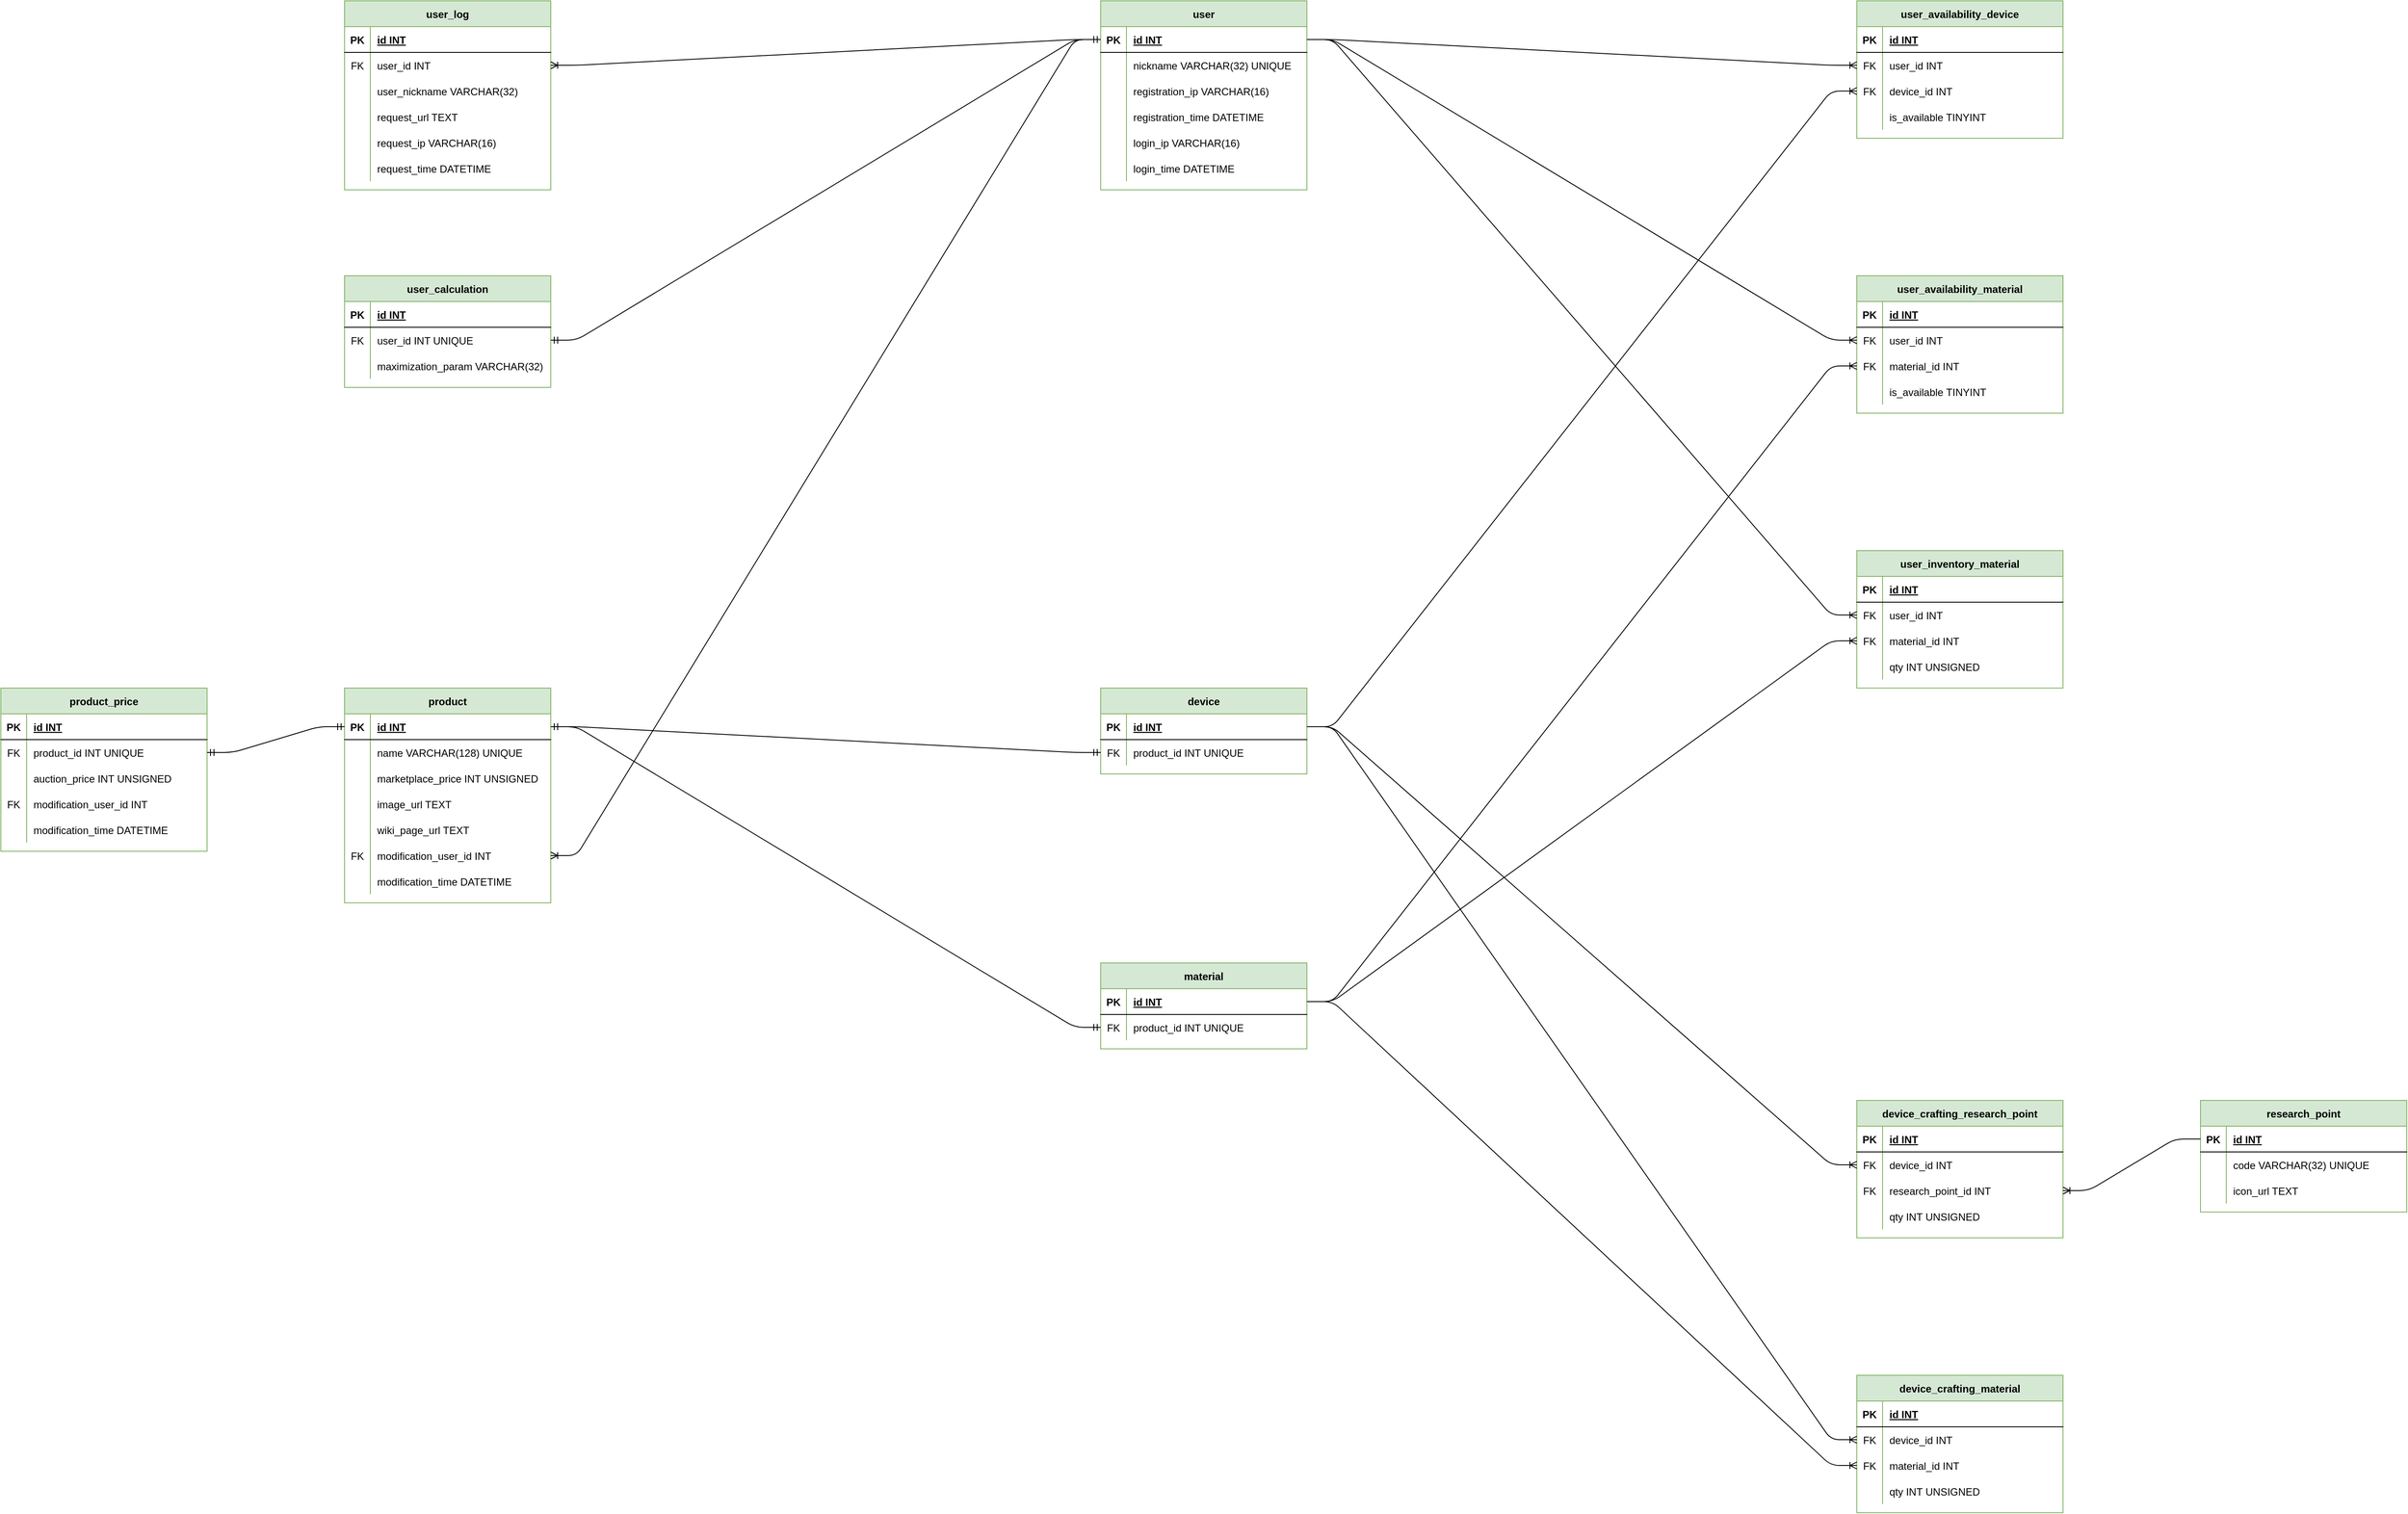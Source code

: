 <mxfile version="14.9.1" type="device"><diagram id="tR57Nz3AKo0kwc7Rzy5D" name="Страница 1"><mxGraphModel dx="5567" dy="3989" grid="1" gridSize="10" guides="0" tooltips="1" connect="1" arrows="1" fold="1" page="1" pageScale="1" pageWidth="827" pageHeight="1169" math="0" shadow="0"><root><mxCell id="0"/><mxCell id="1" parent="0"/><mxCell id="xsWz4GZI9hhr_dzEzET1-1" value="user" style="shape=table;startSize=30;container=1;collapsible=1;childLayout=tableLayout;fixedRows=1;rowLines=0;fontStyle=1;align=center;resizeLast=1;fillColor=#d5e8d4;strokeColor=#82b366;" vertex="1" parent="1"><mxGeometry x="680" y="-720" width="240" height="220" as="geometry"/></mxCell><mxCell id="xsWz4GZI9hhr_dzEzET1-2" value="" style="shape=partialRectangle;collapsible=0;dropTarget=0;pointerEvents=0;fillColor=none;top=0;left=0;bottom=1;right=0;points=[[0,0.5],[1,0.5]];portConstraint=eastwest;" vertex="1" parent="xsWz4GZI9hhr_dzEzET1-1"><mxGeometry y="30" width="240" height="30" as="geometry"/></mxCell><mxCell id="xsWz4GZI9hhr_dzEzET1-3" value="PK" style="shape=partialRectangle;connectable=0;fillColor=none;top=0;left=0;bottom=0;right=0;fontStyle=1;overflow=hidden;" vertex="1" parent="xsWz4GZI9hhr_dzEzET1-2"><mxGeometry width="30" height="30" as="geometry"/></mxCell><mxCell id="xsWz4GZI9hhr_dzEzET1-4" value="id INT" style="shape=partialRectangle;connectable=0;fillColor=none;top=0;left=0;bottom=0;right=0;align=left;spacingLeft=6;fontStyle=5;overflow=hidden;" vertex="1" parent="xsWz4GZI9hhr_dzEzET1-2"><mxGeometry x="30" width="210" height="30" as="geometry"/></mxCell><mxCell id="xsWz4GZI9hhr_dzEzET1-5" value="" style="shape=partialRectangle;collapsible=0;dropTarget=0;pointerEvents=0;fillColor=none;top=0;left=0;bottom=0;right=0;points=[[0,0.5],[1,0.5]];portConstraint=eastwest;" vertex="1" parent="xsWz4GZI9hhr_dzEzET1-1"><mxGeometry y="60" width="240" height="30" as="geometry"/></mxCell><mxCell id="xsWz4GZI9hhr_dzEzET1-6" value="" style="shape=partialRectangle;connectable=0;fillColor=none;top=0;left=0;bottom=0;right=0;editable=1;overflow=hidden;" vertex="1" parent="xsWz4GZI9hhr_dzEzET1-5"><mxGeometry width="30" height="30" as="geometry"/></mxCell><mxCell id="xsWz4GZI9hhr_dzEzET1-7" value="nickname VARCHAR(32) UNIQUE" style="shape=partialRectangle;connectable=0;fillColor=none;top=0;left=0;bottom=0;right=0;align=left;spacingLeft=6;overflow=hidden;" vertex="1" parent="xsWz4GZI9hhr_dzEzET1-5"><mxGeometry x="30" width="210" height="30" as="geometry"/></mxCell><mxCell id="xsWz4GZI9hhr_dzEzET1-8" value="" style="shape=partialRectangle;collapsible=0;dropTarget=0;pointerEvents=0;fillColor=none;top=0;left=0;bottom=0;right=0;points=[[0,0.5],[1,0.5]];portConstraint=eastwest;" vertex="1" parent="xsWz4GZI9hhr_dzEzET1-1"><mxGeometry y="90" width="240" height="30" as="geometry"/></mxCell><mxCell id="xsWz4GZI9hhr_dzEzET1-9" value="" style="shape=partialRectangle;connectable=0;fillColor=none;top=0;left=0;bottom=0;right=0;editable=1;overflow=hidden;" vertex="1" parent="xsWz4GZI9hhr_dzEzET1-8"><mxGeometry width="30" height="30" as="geometry"/></mxCell><mxCell id="xsWz4GZI9hhr_dzEzET1-10" value="registration_ip VARCHAR(16)" style="shape=partialRectangle;connectable=0;fillColor=none;top=0;left=0;bottom=0;right=0;align=left;spacingLeft=6;overflow=hidden;" vertex="1" parent="xsWz4GZI9hhr_dzEzET1-8"><mxGeometry x="30" width="210" height="30" as="geometry"/></mxCell><mxCell id="xsWz4GZI9hhr_dzEzET1-11" value="" style="shape=partialRectangle;collapsible=0;dropTarget=0;pointerEvents=0;fillColor=none;top=0;left=0;bottom=0;right=0;points=[[0,0.5],[1,0.5]];portConstraint=eastwest;" vertex="1" parent="xsWz4GZI9hhr_dzEzET1-1"><mxGeometry y="120" width="240" height="30" as="geometry"/></mxCell><mxCell id="xsWz4GZI9hhr_dzEzET1-12" value="" style="shape=partialRectangle;connectable=0;fillColor=none;top=0;left=0;bottom=0;right=0;editable=1;overflow=hidden;" vertex="1" parent="xsWz4GZI9hhr_dzEzET1-11"><mxGeometry width="30" height="30" as="geometry"/></mxCell><mxCell id="xsWz4GZI9hhr_dzEzET1-13" value="registration_time DATETIME" style="shape=partialRectangle;connectable=0;fillColor=none;top=0;left=0;bottom=0;right=0;align=left;spacingLeft=6;overflow=hidden;" vertex="1" parent="xsWz4GZI9hhr_dzEzET1-11"><mxGeometry x="30" width="210" height="30" as="geometry"/></mxCell><mxCell id="xsWz4GZI9hhr_dzEzET1-105" value="" style="shape=partialRectangle;collapsible=0;dropTarget=0;pointerEvents=0;fillColor=none;top=0;left=0;bottom=0;right=0;points=[[0,0.5],[1,0.5]];portConstraint=eastwest;" vertex="1" parent="xsWz4GZI9hhr_dzEzET1-1"><mxGeometry y="150" width="240" height="30" as="geometry"/></mxCell><mxCell id="xsWz4GZI9hhr_dzEzET1-106" value="" style="shape=partialRectangle;connectable=0;fillColor=none;top=0;left=0;bottom=0;right=0;editable=1;overflow=hidden;" vertex="1" parent="xsWz4GZI9hhr_dzEzET1-105"><mxGeometry width="30" height="30" as="geometry"/></mxCell><mxCell id="xsWz4GZI9hhr_dzEzET1-107" value="login_ip VARCHAR(16)" style="shape=partialRectangle;connectable=0;fillColor=none;top=0;left=0;bottom=0;right=0;align=left;spacingLeft=6;overflow=hidden;" vertex="1" parent="xsWz4GZI9hhr_dzEzET1-105"><mxGeometry x="30" width="210" height="30" as="geometry"/></mxCell><mxCell id="xsWz4GZI9hhr_dzEzET1-108" value="" style="shape=partialRectangle;collapsible=0;dropTarget=0;pointerEvents=0;fillColor=none;top=0;left=0;bottom=0;right=0;points=[[0,0.5],[1,0.5]];portConstraint=eastwest;" vertex="1" parent="xsWz4GZI9hhr_dzEzET1-1"><mxGeometry y="180" width="240" height="30" as="geometry"/></mxCell><mxCell id="xsWz4GZI9hhr_dzEzET1-109" value="" style="shape=partialRectangle;connectable=0;fillColor=none;top=0;left=0;bottom=0;right=0;editable=1;overflow=hidden;" vertex="1" parent="xsWz4GZI9hhr_dzEzET1-108"><mxGeometry width="30" height="30" as="geometry"/></mxCell><mxCell id="xsWz4GZI9hhr_dzEzET1-110" value="login_time DATETIME" style="shape=partialRectangle;connectable=0;fillColor=none;top=0;left=0;bottom=0;right=0;align=left;spacingLeft=6;overflow=hidden;" vertex="1" parent="xsWz4GZI9hhr_dzEzET1-108"><mxGeometry x="30" width="210" height="30" as="geometry"/></mxCell><mxCell id="xsWz4GZI9hhr_dzEzET1-14" value="product" style="shape=table;startSize=30;container=1;collapsible=1;childLayout=tableLayout;fixedRows=1;rowLines=0;fontStyle=1;align=center;resizeLast=1;fillColor=#d5e8d4;strokeColor=#82b366;" vertex="1" parent="1"><mxGeometry x="-200" y="80" width="240" height="250" as="geometry"/></mxCell><mxCell id="xsWz4GZI9hhr_dzEzET1-15" value="" style="shape=partialRectangle;collapsible=0;dropTarget=0;pointerEvents=0;fillColor=none;top=0;left=0;bottom=1;right=0;points=[[0,0.5],[1,0.5]];portConstraint=eastwest;" vertex="1" parent="xsWz4GZI9hhr_dzEzET1-14"><mxGeometry y="30" width="240" height="30" as="geometry"/></mxCell><mxCell id="xsWz4GZI9hhr_dzEzET1-16" value="PK" style="shape=partialRectangle;connectable=0;fillColor=none;top=0;left=0;bottom=0;right=0;fontStyle=1;overflow=hidden;" vertex="1" parent="xsWz4GZI9hhr_dzEzET1-15"><mxGeometry width="30" height="30" as="geometry"/></mxCell><mxCell id="xsWz4GZI9hhr_dzEzET1-17" value="id INT" style="shape=partialRectangle;connectable=0;fillColor=none;top=0;left=0;bottom=0;right=0;align=left;spacingLeft=6;fontStyle=5;overflow=hidden;" vertex="1" parent="xsWz4GZI9hhr_dzEzET1-15"><mxGeometry x="30" width="210" height="30" as="geometry"/></mxCell><mxCell id="xsWz4GZI9hhr_dzEzET1-18" value="" style="shape=partialRectangle;collapsible=0;dropTarget=0;pointerEvents=0;fillColor=none;top=0;left=0;bottom=0;right=0;points=[[0,0.5],[1,0.5]];portConstraint=eastwest;" vertex="1" parent="xsWz4GZI9hhr_dzEzET1-14"><mxGeometry y="60" width="240" height="30" as="geometry"/></mxCell><mxCell id="xsWz4GZI9hhr_dzEzET1-19" value="" style="shape=partialRectangle;connectable=0;fillColor=none;top=0;left=0;bottom=0;right=0;editable=1;overflow=hidden;" vertex="1" parent="xsWz4GZI9hhr_dzEzET1-18"><mxGeometry width="30" height="30" as="geometry"/></mxCell><mxCell id="xsWz4GZI9hhr_dzEzET1-20" value="name VARCHAR(128) UNIQUE" style="shape=partialRectangle;connectable=0;fillColor=none;top=0;left=0;bottom=0;right=0;align=left;spacingLeft=6;overflow=hidden;" vertex="1" parent="xsWz4GZI9hhr_dzEzET1-18"><mxGeometry x="30" width="210" height="30" as="geometry"/></mxCell><mxCell id="xsWz4GZI9hhr_dzEzET1-21" value="" style="shape=partialRectangle;collapsible=0;dropTarget=0;pointerEvents=0;fillColor=none;top=0;left=0;bottom=0;right=0;points=[[0,0.5],[1,0.5]];portConstraint=eastwest;" vertex="1" parent="xsWz4GZI9hhr_dzEzET1-14"><mxGeometry y="90" width="240" height="30" as="geometry"/></mxCell><mxCell id="xsWz4GZI9hhr_dzEzET1-22" value="" style="shape=partialRectangle;connectable=0;fillColor=none;top=0;left=0;bottom=0;right=0;editable=1;overflow=hidden;" vertex="1" parent="xsWz4GZI9hhr_dzEzET1-21"><mxGeometry width="30" height="30" as="geometry"/></mxCell><mxCell id="xsWz4GZI9hhr_dzEzET1-23" value="marketplace_price INT UNSIGNED" style="shape=partialRectangle;connectable=0;fillColor=none;top=0;left=0;bottom=0;right=0;align=left;spacingLeft=6;overflow=hidden;" vertex="1" parent="xsWz4GZI9hhr_dzEzET1-21"><mxGeometry x="30" width="210" height="30" as="geometry"/></mxCell><mxCell id="xsWz4GZI9hhr_dzEzET1-24" value="" style="shape=partialRectangle;collapsible=0;dropTarget=0;pointerEvents=0;fillColor=none;top=0;left=0;bottom=0;right=0;points=[[0,0.5],[1,0.5]];portConstraint=eastwest;" vertex="1" parent="xsWz4GZI9hhr_dzEzET1-14"><mxGeometry y="120" width="240" height="30" as="geometry"/></mxCell><mxCell id="xsWz4GZI9hhr_dzEzET1-25" value="" style="shape=partialRectangle;connectable=0;fillColor=none;top=0;left=0;bottom=0;right=0;editable=1;overflow=hidden;" vertex="1" parent="xsWz4GZI9hhr_dzEzET1-24"><mxGeometry width="30" height="30" as="geometry"/></mxCell><mxCell id="xsWz4GZI9hhr_dzEzET1-26" value="image_url TEXT" style="shape=partialRectangle;connectable=0;fillColor=none;top=0;left=0;bottom=0;right=0;align=left;spacingLeft=6;overflow=hidden;" vertex="1" parent="xsWz4GZI9hhr_dzEzET1-24"><mxGeometry x="30" width="210" height="30" as="geometry"/></mxCell><mxCell id="xsWz4GZI9hhr_dzEzET1-30" value="" style="shape=partialRectangle;collapsible=0;dropTarget=0;pointerEvents=0;fillColor=none;top=0;left=0;bottom=0;right=0;points=[[0,0.5],[1,0.5]];portConstraint=eastwest;" vertex="1" parent="xsWz4GZI9hhr_dzEzET1-14"><mxGeometry y="150" width="240" height="30" as="geometry"/></mxCell><mxCell id="xsWz4GZI9hhr_dzEzET1-31" value="" style="shape=partialRectangle;connectable=0;fillColor=none;top=0;left=0;bottom=0;right=0;editable=1;overflow=hidden;" vertex="1" parent="xsWz4GZI9hhr_dzEzET1-30"><mxGeometry width="30" height="30" as="geometry"/></mxCell><mxCell id="xsWz4GZI9hhr_dzEzET1-32" value="wiki_page_url TEXT" style="shape=partialRectangle;connectable=0;fillColor=none;top=0;left=0;bottom=0;right=0;align=left;spacingLeft=6;overflow=hidden;" vertex="1" parent="xsWz4GZI9hhr_dzEzET1-30"><mxGeometry x="30" width="210" height="30" as="geometry"/></mxCell><mxCell id="xsWz4GZI9hhr_dzEzET1-33" value="" style="shape=partialRectangle;collapsible=0;dropTarget=0;pointerEvents=0;fillColor=none;top=0;left=0;bottom=0;right=0;points=[[0,0.5],[1,0.5]];portConstraint=eastwest;" vertex="1" parent="xsWz4GZI9hhr_dzEzET1-14"><mxGeometry y="180" width="240" height="30" as="geometry"/></mxCell><mxCell id="xsWz4GZI9hhr_dzEzET1-34" value="FK" style="shape=partialRectangle;connectable=0;fillColor=none;top=0;left=0;bottom=0;right=0;editable=1;overflow=hidden;" vertex="1" parent="xsWz4GZI9hhr_dzEzET1-33"><mxGeometry width="30" height="30" as="geometry"/></mxCell><mxCell id="xsWz4GZI9hhr_dzEzET1-35" value="modification_user_id INT" style="shape=partialRectangle;connectable=0;fillColor=none;top=0;left=0;bottom=0;right=0;align=left;spacingLeft=6;overflow=hidden;" vertex="1" parent="xsWz4GZI9hhr_dzEzET1-33"><mxGeometry x="30" width="210" height="30" as="geometry"/></mxCell><mxCell id="xsWz4GZI9hhr_dzEzET1-36" value="" style="shape=partialRectangle;collapsible=0;dropTarget=0;pointerEvents=0;fillColor=none;top=0;left=0;bottom=0;right=0;points=[[0,0.5],[1,0.5]];portConstraint=eastwest;" vertex="1" parent="xsWz4GZI9hhr_dzEzET1-14"><mxGeometry y="210" width="240" height="30" as="geometry"/></mxCell><mxCell id="xsWz4GZI9hhr_dzEzET1-37" value="" style="shape=partialRectangle;connectable=0;fillColor=none;top=0;left=0;bottom=0;right=0;editable=1;overflow=hidden;" vertex="1" parent="xsWz4GZI9hhr_dzEzET1-36"><mxGeometry width="30" height="30" as="geometry"/></mxCell><mxCell id="xsWz4GZI9hhr_dzEzET1-38" value="modification_time DATETIME" style="shape=partialRectangle;connectable=0;fillColor=none;top=0;left=0;bottom=0;right=0;align=left;spacingLeft=6;overflow=hidden;" vertex="1" parent="xsWz4GZI9hhr_dzEzET1-36"><mxGeometry x="30" width="210" height="30" as="geometry"/></mxCell><mxCell id="xsWz4GZI9hhr_dzEzET1-86" value="research_point" style="shape=table;startSize=30;container=1;collapsible=1;childLayout=tableLayout;fixedRows=1;rowLines=0;fontStyle=1;align=center;resizeLast=1;fillColor=#d5e8d4;strokeColor=#82b366;" vertex="1" parent="1"><mxGeometry x="1960" y="560" width="240" height="130" as="geometry"/></mxCell><mxCell id="xsWz4GZI9hhr_dzEzET1-87" value="" style="shape=partialRectangle;collapsible=0;dropTarget=0;pointerEvents=0;fillColor=none;top=0;left=0;bottom=1;right=0;points=[[0,0.5],[1,0.5]];portConstraint=eastwest;" vertex="1" parent="xsWz4GZI9hhr_dzEzET1-86"><mxGeometry y="30" width="240" height="30" as="geometry"/></mxCell><mxCell id="xsWz4GZI9hhr_dzEzET1-88" value="PK" style="shape=partialRectangle;connectable=0;fillColor=none;top=0;left=0;bottom=0;right=0;fontStyle=1;overflow=hidden;" vertex="1" parent="xsWz4GZI9hhr_dzEzET1-87"><mxGeometry width="30" height="30" as="geometry"/></mxCell><mxCell id="xsWz4GZI9hhr_dzEzET1-89" value="id INT" style="shape=partialRectangle;connectable=0;fillColor=none;top=0;left=0;bottom=0;right=0;align=left;spacingLeft=6;fontStyle=5;overflow=hidden;" vertex="1" parent="xsWz4GZI9hhr_dzEzET1-87"><mxGeometry x="30" width="210" height="30" as="geometry"/></mxCell><mxCell id="xsWz4GZI9hhr_dzEzET1-90" value="" style="shape=partialRectangle;collapsible=0;dropTarget=0;pointerEvents=0;fillColor=none;top=0;left=0;bottom=0;right=0;points=[[0,0.5],[1,0.5]];portConstraint=eastwest;" vertex="1" parent="xsWz4GZI9hhr_dzEzET1-86"><mxGeometry y="60" width="240" height="30" as="geometry"/></mxCell><mxCell id="xsWz4GZI9hhr_dzEzET1-91" value="" style="shape=partialRectangle;connectable=0;fillColor=none;top=0;left=0;bottom=0;right=0;editable=1;overflow=hidden;" vertex="1" parent="xsWz4GZI9hhr_dzEzET1-90"><mxGeometry width="30" height="30" as="geometry"/></mxCell><mxCell id="xsWz4GZI9hhr_dzEzET1-92" value="code VARCHAR(32) UNIQUE" style="shape=partialRectangle;connectable=0;fillColor=none;top=0;left=0;bottom=0;right=0;align=left;spacingLeft=6;overflow=hidden;" vertex="1" parent="xsWz4GZI9hhr_dzEzET1-90"><mxGeometry x="30" width="210" height="30" as="geometry"/></mxCell><mxCell id="xsWz4GZI9hhr_dzEzET1-100" value="" style="shape=partialRectangle;collapsible=0;dropTarget=0;pointerEvents=0;fillColor=none;top=0;left=0;bottom=0;right=0;points=[[0,0.5],[1,0.5]];portConstraint=eastwest;" vertex="1" parent="xsWz4GZI9hhr_dzEzET1-86"><mxGeometry y="90" width="240" height="30" as="geometry"/></mxCell><mxCell id="xsWz4GZI9hhr_dzEzET1-101" value="" style="shape=partialRectangle;connectable=0;fillColor=none;top=0;left=0;bottom=0;right=0;editable=1;overflow=hidden;" vertex="1" parent="xsWz4GZI9hhr_dzEzET1-100"><mxGeometry width="30" height="30" as="geometry"/></mxCell><mxCell id="xsWz4GZI9hhr_dzEzET1-102" value="icon_url TEXT" style="shape=partialRectangle;connectable=0;fillColor=none;top=0;left=0;bottom=0;right=0;align=left;spacingLeft=6;overflow=hidden;" vertex="1" parent="xsWz4GZI9hhr_dzEzET1-100"><mxGeometry x="30" width="210" height="30" as="geometry"/></mxCell><mxCell id="xsWz4GZI9hhr_dzEzET1-112" value="" style="edgeStyle=entityRelationEdgeStyle;fontSize=12;html=1;endArrow=ERoneToMany;" edge="1" parent="1" source="xsWz4GZI9hhr_dzEzET1-2" target="xsWz4GZI9hhr_dzEzET1-33"><mxGeometry width="100" height="100" relative="1" as="geometry"><mxPoint x="290" y="830" as="sourcePoint"/><mxPoint x="390" y="730" as="targetPoint"/></mxGeometry></mxCell><mxCell id="xsWz4GZI9hhr_dzEzET1-114" value="device" style="shape=table;startSize=30;container=1;collapsible=1;childLayout=tableLayout;fixedRows=1;rowLines=0;fontStyle=1;align=center;resizeLast=1;fillColor=#d5e8d4;strokeColor=#82b366;" vertex="1" parent="1"><mxGeometry x="680" y="80" width="240" height="100" as="geometry"/></mxCell><mxCell id="xsWz4GZI9hhr_dzEzET1-115" value="" style="shape=partialRectangle;collapsible=0;dropTarget=0;pointerEvents=0;fillColor=none;top=0;left=0;bottom=1;right=0;points=[[0,0.5],[1,0.5]];portConstraint=eastwest;" vertex="1" parent="xsWz4GZI9hhr_dzEzET1-114"><mxGeometry y="30" width="240" height="30" as="geometry"/></mxCell><mxCell id="xsWz4GZI9hhr_dzEzET1-116" value="PK" style="shape=partialRectangle;connectable=0;fillColor=none;top=0;left=0;bottom=0;right=0;fontStyle=1;overflow=hidden;" vertex="1" parent="xsWz4GZI9hhr_dzEzET1-115"><mxGeometry width="30" height="30" as="geometry"/></mxCell><mxCell id="xsWz4GZI9hhr_dzEzET1-117" value="id INT" style="shape=partialRectangle;connectable=0;fillColor=none;top=0;left=0;bottom=0;right=0;align=left;spacingLeft=6;fontStyle=5;overflow=hidden;" vertex="1" parent="xsWz4GZI9hhr_dzEzET1-115"><mxGeometry x="30" width="210" height="30" as="geometry"/></mxCell><mxCell id="xsWz4GZI9hhr_dzEzET1-118" value="" style="shape=partialRectangle;collapsible=0;dropTarget=0;pointerEvents=0;fillColor=none;top=0;left=0;bottom=0;right=0;points=[[0,0.5],[1,0.5]];portConstraint=eastwest;" vertex="1" parent="xsWz4GZI9hhr_dzEzET1-114"><mxGeometry y="60" width="240" height="30" as="geometry"/></mxCell><mxCell id="xsWz4GZI9hhr_dzEzET1-119" value="FK" style="shape=partialRectangle;connectable=0;fillColor=none;top=0;left=0;bottom=0;right=0;editable=1;overflow=hidden;" vertex="1" parent="xsWz4GZI9hhr_dzEzET1-118"><mxGeometry width="30" height="30" as="geometry"/></mxCell><mxCell id="xsWz4GZI9hhr_dzEzET1-120" value="product_id INT UNIQUE" style="shape=partialRectangle;connectable=0;fillColor=none;top=0;left=0;bottom=0;right=0;align=left;spacingLeft=6;overflow=hidden;" vertex="1" parent="xsWz4GZI9hhr_dzEzET1-118"><mxGeometry x="30" width="210" height="30" as="geometry"/></mxCell><mxCell id="xsWz4GZI9hhr_dzEzET1-139" value="material" style="shape=table;startSize=30;container=1;collapsible=1;childLayout=tableLayout;fixedRows=1;rowLines=0;fontStyle=1;align=center;resizeLast=1;fillColor=#d5e8d4;strokeColor=#82b366;" vertex="1" parent="1"><mxGeometry x="680" y="400" width="240" height="100" as="geometry"/></mxCell><mxCell id="xsWz4GZI9hhr_dzEzET1-140" value="" style="shape=partialRectangle;collapsible=0;dropTarget=0;pointerEvents=0;fillColor=none;top=0;left=0;bottom=1;right=0;points=[[0,0.5],[1,0.5]];portConstraint=eastwest;" vertex="1" parent="xsWz4GZI9hhr_dzEzET1-139"><mxGeometry y="30" width="240" height="30" as="geometry"/></mxCell><mxCell id="xsWz4GZI9hhr_dzEzET1-141" value="PK" style="shape=partialRectangle;connectable=0;fillColor=none;top=0;left=0;bottom=0;right=0;fontStyle=1;overflow=hidden;" vertex="1" parent="xsWz4GZI9hhr_dzEzET1-140"><mxGeometry width="30" height="30" as="geometry"/></mxCell><mxCell id="xsWz4GZI9hhr_dzEzET1-142" value="id INT" style="shape=partialRectangle;connectable=0;fillColor=none;top=0;left=0;bottom=0;right=0;align=left;spacingLeft=6;fontStyle=5;overflow=hidden;" vertex="1" parent="xsWz4GZI9hhr_dzEzET1-140"><mxGeometry x="30" width="210" height="30" as="geometry"/></mxCell><mxCell id="xsWz4GZI9hhr_dzEzET1-143" value="" style="shape=partialRectangle;collapsible=0;dropTarget=0;pointerEvents=0;fillColor=none;top=0;left=0;bottom=0;right=0;points=[[0,0.5],[1,0.5]];portConstraint=eastwest;" vertex="1" parent="xsWz4GZI9hhr_dzEzET1-139"><mxGeometry y="60" width="240" height="30" as="geometry"/></mxCell><mxCell id="xsWz4GZI9hhr_dzEzET1-144" value="FK" style="shape=partialRectangle;connectable=0;fillColor=none;top=0;left=0;bottom=0;right=0;editable=1;overflow=hidden;" vertex="1" parent="xsWz4GZI9hhr_dzEzET1-143"><mxGeometry width="30" height="30" as="geometry"/></mxCell><mxCell id="xsWz4GZI9hhr_dzEzET1-145" value="product_id INT UNIQUE" style="shape=partialRectangle;connectable=0;fillColor=none;top=0;left=0;bottom=0;right=0;align=left;spacingLeft=6;overflow=hidden;" vertex="1" parent="xsWz4GZI9hhr_dzEzET1-143"><mxGeometry x="30" width="210" height="30" as="geometry"/></mxCell><mxCell id="xsWz4GZI9hhr_dzEzET1-146" value="" style="edgeStyle=entityRelationEdgeStyle;fontSize=12;html=1;endArrow=ERmandOne;startArrow=ERmandOne;" edge="1" parent="1" source="xsWz4GZI9hhr_dzEzET1-15" target="xsWz4GZI9hhr_dzEzET1-118"><mxGeometry width="100" height="100" relative="1" as="geometry"><mxPoint x="700" y="920" as="sourcePoint"/><mxPoint x="800" y="820" as="targetPoint"/></mxGeometry></mxCell><mxCell id="xsWz4GZI9hhr_dzEzET1-147" value="" style="edgeStyle=entityRelationEdgeStyle;fontSize=12;html=1;endArrow=ERmandOne;startArrow=ERmandOne;" edge="1" parent="1" source="xsWz4GZI9hhr_dzEzET1-15" target="xsWz4GZI9hhr_dzEzET1-143"><mxGeometry width="100" height="100" relative="1" as="geometry"><mxPoint x="770" y="920" as="sourcePoint"/><mxPoint x="870" y="820" as="targetPoint"/></mxGeometry></mxCell><mxCell id="xsWz4GZI9hhr_dzEzET1-148" value="device_crafting_research_point" style="shape=table;startSize=30;container=1;collapsible=1;childLayout=tableLayout;fixedRows=1;rowLines=0;fontStyle=1;align=center;resizeLast=1;fillColor=#d5e8d4;strokeColor=#82b366;" vertex="1" parent="1"><mxGeometry x="1560" y="560" width="240" height="160" as="geometry"/></mxCell><mxCell id="xsWz4GZI9hhr_dzEzET1-149" value="" style="shape=partialRectangle;collapsible=0;dropTarget=0;pointerEvents=0;fillColor=none;top=0;left=0;bottom=1;right=0;points=[[0,0.5],[1,0.5]];portConstraint=eastwest;" vertex="1" parent="xsWz4GZI9hhr_dzEzET1-148"><mxGeometry y="30" width="240" height="30" as="geometry"/></mxCell><mxCell id="xsWz4GZI9hhr_dzEzET1-150" value="PK" style="shape=partialRectangle;connectable=0;fillColor=none;top=0;left=0;bottom=0;right=0;fontStyle=1;overflow=hidden;" vertex="1" parent="xsWz4GZI9hhr_dzEzET1-149"><mxGeometry width="30" height="30" as="geometry"/></mxCell><mxCell id="xsWz4GZI9hhr_dzEzET1-151" value="id INT" style="shape=partialRectangle;connectable=0;fillColor=none;top=0;left=0;bottom=0;right=0;align=left;spacingLeft=6;fontStyle=5;overflow=hidden;" vertex="1" parent="xsWz4GZI9hhr_dzEzET1-149"><mxGeometry x="30" width="210" height="30" as="geometry"/></mxCell><mxCell id="xsWz4GZI9hhr_dzEzET1-152" value="" style="shape=partialRectangle;collapsible=0;dropTarget=0;pointerEvents=0;fillColor=none;top=0;left=0;bottom=0;right=0;points=[[0,0.5],[1,0.5]];portConstraint=eastwest;" vertex="1" parent="xsWz4GZI9hhr_dzEzET1-148"><mxGeometry y="60" width="240" height="30" as="geometry"/></mxCell><mxCell id="xsWz4GZI9hhr_dzEzET1-153" value="FK" style="shape=partialRectangle;connectable=0;fillColor=none;top=0;left=0;bottom=0;right=0;editable=1;overflow=hidden;" vertex="1" parent="xsWz4GZI9hhr_dzEzET1-152"><mxGeometry width="30" height="30" as="geometry"/></mxCell><mxCell id="xsWz4GZI9hhr_dzEzET1-154" value="device_id INT" style="shape=partialRectangle;connectable=0;fillColor=none;top=0;left=0;bottom=0;right=0;align=left;spacingLeft=6;overflow=hidden;" vertex="1" parent="xsWz4GZI9hhr_dzEzET1-152"><mxGeometry x="30" width="210" height="30" as="geometry"/></mxCell><mxCell id="xsWz4GZI9hhr_dzEzET1-162" value="" style="shape=partialRectangle;collapsible=0;dropTarget=0;pointerEvents=0;fillColor=none;top=0;left=0;bottom=0;right=0;points=[[0,0.5],[1,0.5]];portConstraint=eastwest;" vertex="1" parent="xsWz4GZI9hhr_dzEzET1-148"><mxGeometry y="90" width="240" height="30" as="geometry"/></mxCell><mxCell id="xsWz4GZI9hhr_dzEzET1-163" value="FK" style="shape=partialRectangle;connectable=0;fillColor=none;top=0;left=0;bottom=0;right=0;editable=1;overflow=hidden;" vertex="1" parent="xsWz4GZI9hhr_dzEzET1-162"><mxGeometry width="30" height="30" as="geometry"/></mxCell><mxCell id="xsWz4GZI9hhr_dzEzET1-164" value="research_point_id INT" style="shape=partialRectangle;connectable=0;fillColor=none;top=0;left=0;bottom=0;right=0;align=left;spacingLeft=6;overflow=hidden;" vertex="1" parent="xsWz4GZI9hhr_dzEzET1-162"><mxGeometry x="30" width="210" height="30" as="geometry"/></mxCell><mxCell id="xsWz4GZI9hhr_dzEzET1-165" value="" style="shape=partialRectangle;collapsible=0;dropTarget=0;pointerEvents=0;fillColor=none;top=0;left=0;bottom=0;right=0;points=[[0,0.5],[1,0.5]];portConstraint=eastwest;" vertex="1" parent="xsWz4GZI9hhr_dzEzET1-148"><mxGeometry y="120" width="240" height="30" as="geometry"/></mxCell><mxCell id="xsWz4GZI9hhr_dzEzET1-166" value="" style="shape=partialRectangle;connectable=0;fillColor=none;top=0;left=0;bottom=0;right=0;editable=1;overflow=hidden;" vertex="1" parent="xsWz4GZI9hhr_dzEzET1-165"><mxGeometry width="30" height="30" as="geometry"/></mxCell><mxCell id="xsWz4GZI9hhr_dzEzET1-167" value="qty INT UNSIGNED" style="shape=partialRectangle;connectable=0;fillColor=none;top=0;left=0;bottom=0;right=0;align=left;spacingLeft=6;overflow=hidden;" vertex="1" parent="xsWz4GZI9hhr_dzEzET1-165"><mxGeometry x="30" width="210" height="30" as="geometry"/></mxCell><mxCell id="xsWz4GZI9hhr_dzEzET1-155" value="device_crafting_material" style="shape=table;startSize=30;container=1;collapsible=1;childLayout=tableLayout;fixedRows=1;rowLines=0;fontStyle=1;align=center;resizeLast=1;fillColor=#d5e8d4;strokeColor=#82b366;" vertex="1" parent="1"><mxGeometry x="1560" y="880" width="240" height="160" as="geometry"/></mxCell><mxCell id="xsWz4GZI9hhr_dzEzET1-156" value="" style="shape=partialRectangle;collapsible=0;dropTarget=0;pointerEvents=0;fillColor=none;top=0;left=0;bottom=1;right=0;points=[[0,0.5],[1,0.5]];portConstraint=eastwest;" vertex="1" parent="xsWz4GZI9hhr_dzEzET1-155"><mxGeometry y="30" width="240" height="30" as="geometry"/></mxCell><mxCell id="xsWz4GZI9hhr_dzEzET1-157" value="PK" style="shape=partialRectangle;connectable=0;fillColor=none;top=0;left=0;bottom=0;right=0;fontStyle=1;overflow=hidden;" vertex="1" parent="xsWz4GZI9hhr_dzEzET1-156"><mxGeometry width="30" height="30" as="geometry"/></mxCell><mxCell id="xsWz4GZI9hhr_dzEzET1-158" value="id INT" style="shape=partialRectangle;connectable=0;fillColor=none;top=0;left=0;bottom=0;right=0;align=left;spacingLeft=6;fontStyle=5;overflow=hidden;" vertex="1" parent="xsWz4GZI9hhr_dzEzET1-156"><mxGeometry x="30" width="210" height="30" as="geometry"/></mxCell><mxCell id="xsWz4GZI9hhr_dzEzET1-159" value="" style="shape=partialRectangle;collapsible=0;dropTarget=0;pointerEvents=0;fillColor=none;top=0;left=0;bottom=0;right=0;points=[[0,0.5],[1,0.5]];portConstraint=eastwest;" vertex="1" parent="xsWz4GZI9hhr_dzEzET1-155"><mxGeometry y="60" width="240" height="30" as="geometry"/></mxCell><mxCell id="xsWz4GZI9hhr_dzEzET1-160" value="FK" style="shape=partialRectangle;connectable=0;fillColor=none;top=0;left=0;bottom=0;right=0;editable=1;overflow=hidden;" vertex="1" parent="xsWz4GZI9hhr_dzEzET1-159"><mxGeometry width="30" height="30" as="geometry"/></mxCell><mxCell id="xsWz4GZI9hhr_dzEzET1-161" value="device_id INT" style="shape=partialRectangle;connectable=0;fillColor=none;top=0;left=0;bottom=0;right=0;align=left;spacingLeft=6;overflow=hidden;" vertex="1" parent="xsWz4GZI9hhr_dzEzET1-159"><mxGeometry x="30" width="210" height="30" as="geometry"/></mxCell><mxCell id="xsWz4GZI9hhr_dzEzET1-168" value="" style="shape=partialRectangle;collapsible=0;dropTarget=0;pointerEvents=0;fillColor=none;top=0;left=0;bottom=0;right=0;points=[[0,0.5],[1,0.5]];portConstraint=eastwest;" vertex="1" parent="xsWz4GZI9hhr_dzEzET1-155"><mxGeometry y="90" width="240" height="30" as="geometry"/></mxCell><mxCell id="xsWz4GZI9hhr_dzEzET1-169" value="FK" style="shape=partialRectangle;connectable=0;fillColor=none;top=0;left=0;bottom=0;right=0;editable=1;overflow=hidden;" vertex="1" parent="xsWz4GZI9hhr_dzEzET1-168"><mxGeometry width="30" height="30" as="geometry"/></mxCell><mxCell id="xsWz4GZI9hhr_dzEzET1-170" value="material_id INT" style="shape=partialRectangle;connectable=0;fillColor=none;top=0;left=0;bottom=0;right=0;align=left;spacingLeft=6;overflow=hidden;" vertex="1" parent="xsWz4GZI9hhr_dzEzET1-168"><mxGeometry x="30" width="210" height="30" as="geometry"/></mxCell><mxCell id="xsWz4GZI9hhr_dzEzET1-171" value="" style="shape=partialRectangle;collapsible=0;dropTarget=0;pointerEvents=0;fillColor=none;top=0;left=0;bottom=0;right=0;points=[[0,0.5],[1,0.5]];portConstraint=eastwest;" vertex="1" parent="xsWz4GZI9hhr_dzEzET1-155"><mxGeometry y="120" width="240" height="30" as="geometry"/></mxCell><mxCell id="xsWz4GZI9hhr_dzEzET1-172" value="" style="shape=partialRectangle;connectable=0;fillColor=none;top=0;left=0;bottom=0;right=0;editable=1;overflow=hidden;" vertex="1" parent="xsWz4GZI9hhr_dzEzET1-171"><mxGeometry width="30" height="30" as="geometry"/></mxCell><mxCell id="xsWz4GZI9hhr_dzEzET1-173" value="qty INT UNSIGNED" style="shape=partialRectangle;connectable=0;fillColor=none;top=0;left=0;bottom=0;right=0;align=left;spacingLeft=6;overflow=hidden;" vertex="1" parent="xsWz4GZI9hhr_dzEzET1-171"><mxGeometry x="30" width="210" height="30" as="geometry"/></mxCell><mxCell id="xsWz4GZI9hhr_dzEzET1-174" value="" style="edgeStyle=entityRelationEdgeStyle;fontSize=12;html=1;endArrow=ERoneToMany;" edge="1" parent="1" source="xsWz4GZI9hhr_dzEzET1-87" target="xsWz4GZI9hhr_dzEzET1-162"><mxGeometry width="100" height="100" relative="1" as="geometry"><mxPoint x="1410" y="500" as="sourcePoint"/><mxPoint x="1510" y="400" as="targetPoint"/></mxGeometry></mxCell><mxCell id="xsWz4GZI9hhr_dzEzET1-175" value="" style="edgeStyle=entityRelationEdgeStyle;fontSize=12;html=1;endArrow=ERoneToMany;" edge="1" parent="1" source="xsWz4GZI9hhr_dzEzET1-115" target="xsWz4GZI9hhr_dzEzET1-152"><mxGeometry width="100" height="100" relative="1" as="geometry"><mxPoint x="1020" y="350" as="sourcePoint"/><mxPoint x="1120" y="250" as="targetPoint"/></mxGeometry></mxCell><mxCell id="xsWz4GZI9hhr_dzEzET1-176" value="" style="edgeStyle=entityRelationEdgeStyle;fontSize=12;html=1;endArrow=ERoneToMany;" edge="1" parent="1" source="xsWz4GZI9hhr_dzEzET1-115" target="xsWz4GZI9hhr_dzEzET1-159"><mxGeometry width="100" height="100" relative="1" as="geometry"><mxPoint x="1150" y="650" as="sourcePoint"/><mxPoint x="1250" y="550" as="targetPoint"/></mxGeometry></mxCell><mxCell id="xsWz4GZI9hhr_dzEzET1-177" value="" style="edgeStyle=entityRelationEdgeStyle;fontSize=12;html=1;endArrow=ERoneToMany;" edge="1" parent="1" source="xsWz4GZI9hhr_dzEzET1-140" target="xsWz4GZI9hhr_dzEzET1-168"><mxGeometry width="100" height="100" relative="1" as="geometry"><mxPoint x="1040" y="690" as="sourcePoint"/><mxPoint x="1140" y="590" as="targetPoint"/></mxGeometry></mxCell><mxCell id="xsWz4GZI9hhr_dzEzET1-178" value="product_price" style="shape=table;startSize=30;container=1;collapsible=1;childLayout=tableLayout;fixedRows=1;rowLines=0;fontStyle=1;align=center;resizeLast=1;fillColor=#d5e8d4;strokeColor=#82b366;" vertex="1" parent="1"><mxGeometry x="-600" y="80" width="240" height="190" as="geometry"/></mxCell><mxCell id="xsWz4GZI9hhr_dzEzET1-179" value="" style="shape=partialRectangle;collapsible=0;dropTarget=0;pointerEvents=0;fillColor=none;top=0;left=0;bottom=1;right=0;points=[[0,0.5],[1,0.5]];portConstraint=eastwest;" vertex="1" parent="xsWz4GZI9hhr_dzEzET1-178"><mxGeometry y="30" width="240" height="30" as="geometry"/></mxCell><mxCell id="xsWz4GZI9hhr_dzEzET1-180" value="PK" style="shape=partialRectangle;connectable=0;fillColor=none;top=0;left=0;bottom=0;right=0;fontStyle=1;overflow=hidden;" vertex="1" parent="xsWz4GZI9hhr_dzEzET1-179"><mxGeometry width="30" height="30" as="geometry"/></mxCell><mxCell id="xsWz4GZI9hhr_dzEzET1-181" value="id INT" style="shape=partialRectangle;connectable=0;fillColor=none;top=0;left=0;bottom=0;right=0;align=left;spacingLeft=6;fontStyle=5;overflow=hidden;" vertex="1" parent="xsWz4GZI9hhr_dzEzET1-179"><mxGeometry x="30" width="210" height="30" as="geometry"/></mxCell><mxCell id="xsWz4GZI9hhr_dzEzET1-182" value="" style="shape=partialRectangle;collapsible=0;dropTarget=0;pointerEvents=0;fillColor=none;top=0;left=0;bottom=0;right=0;points=[[0,0.5],[1,0.5]];portConstraint=eastwest;" vertex="1" parent="xsWz4GZI9hhr_dzEzET1-178"><mxGeometry y="60" width="240" height="30" as="geometry"/></mxCell><mxCell id="xsWz4GZI9hhr_dzEzET1-183" value="FK" style="shape=partialRectangle;connectable=0;fillColor=none;top=0;left=0;bottom=0;right=0;editable=1;overflow=hidden;" vertex="1" parent="xsWz4GZI9hhr_dzEzET1-182"><mxGeometry width="30" height="30" as="geometry"/></mxCell><mxCell id="xsWz4GZI9hhr_dzEzET1-184" value="product_id INT UNIQUE" style="shape=partialRectangle;connectable=0;fillColor=none;top=0;left=0;bottom=0;right=0;align=left;spacingLeft=6;overflow=hidden;" vertex="1" parent="xsWz4GZI9hhr_dzEzET1-182"><mxGeometry x="30" width="210" height="30" as="geometry"/></mxCell><mxCell id="xsWz4GZI9hhr_dzEzET1-185" value="" style="shape=partialRectangle;collapsible=0;dropTarget=0;pointerEvents=0;fillColor=none;top=0;left=0;bottom=0;right=0;points=[[0,0.5],[1,0.5]];portConstraint=eastwest;" vertex="1" parent="xsWz4GZI9hhr_dzEzET1-178"><mxGeometry y="90" width="240" height="30" as="geometry"/></mxCell><mxCell id="xsWz4GZI9hhr_dzEzET1-186" value="" style="shape=partialRectangle;connectable=0;fillColor=none;top=0;left=0;bottom=0;right=0;editable=1;overflow=hidden;" vertex="1" parent="xsWz4GZI9hhr_dzEzET1-185"><mxGeometry width="30" height="30" as="geometry"/></mxCell><mxCell id="xsWz4GZI9hhr_dzEzET1-187" value="auction_price INT UNSIGNED" style="shape=partialRectangle;connectable=0;fillColor=none;top=0;left=0;bottom=0;right=0;align=left;spacingLeft=6;overflow=hidden;" vertex="1" parent="xsWz4GZI9hhr_dzEzET1-185"><mxGeometry x="30" width="210" height="30" as="geometry"/></mxCell><mxCell id="xsWz4GZI9hhr_dzEzET1-194" value="" style="shape=partialRectangle;collapsible=0;dropTarget=0;pointerEvents=0;fillColor=none;top=0;left=0;bottom=0;right=0;points=[[0,0.5],[1,0.5]];portConstraint=eastwest;" vertex="1" parent="xsWz4GZI9hhr_dzEzET1-178"><mxGeometry y="120" width="240" height="30" as="geometry"/></mxCell><mxCell id="xsWz4GZI9hhr_dzEzET1-195" value="FK" style="shape=partialRectangle;connectable=0;fillColor=none;top=0;left=0;bottom=0;right=0;editable=1;overflow=hidden;" vertex="1" parent="xsWz4GZI9hhr_dzEzET1-194"><mxGeometry width="30" height="30" as="geometry"/></mxCell><mxCell id="xsWz4GZI9hhr_dzEzET1-196" value="modification_user_id INT" style="shape=partialRectangle;connectable=0;fillColor=none;top=0;left=0;bottom=0;right=0;align=left;spacingLeft=6;overflow=hidden;" vertex="1" parent="xsWz4GZI9hhr_dzEzET1-194"><mxGeometry x="30" width="210" height="30" as="geometry"/></mxCell><mxCell id="xsWz4GZI9hhr_dzEzET1-197" value="" style="shape=partialRectangle;collapsible=0;dropTarget=0;pointerEvents=0;fillColor=none;top=0;left=0;bottom=0;right=0;points=[[0,0.5],[1,0.5]];portConstraint=eastwest;" vertex="1" parent="xsWz4GZI9hhr_dzEzET1-178"><mxGeometry y="150" width="240" height="30" as="geometry"/></mxCell><mxCell id="xsWz4GZI9hhr_dzEzET1-198" value="" style="shape=partialRectangle;connectable=0;fillColor=none;top=0;left=0;bottom=0;right=0;editable=1;overflow=hidden;" vertex="1" parent="xsWz4GZI9hhr_dzEzET1-197"><mxGeometry width="30" height="30" as="geometry"/></mxCell><mxCell id="xsWz4GZI9hhr_dzEzET1-199" value="modification_time DATETIME" style="shape=partialRectangle;connectable=0;fillColor=none;top=0;left=0;bottom=0;right=0;align=left;spacingLeft=6;overflow=hidden;" vertex="1" parent="xsWz4GZI9hhr_dzEzET1-197"><mxGeometry x="30" width="210" height="30" as="geometry"/></mxCell><mxCell id="xsWz4GZI9hhr_dzEzET1-201" value="" style="edgeStyle=entityRelationEdgeStyle;fontSize=12;html=1;endArrow=ERmandOne;startArrow=ERmandOne;" edge="1" parent="1" source="xsWz4GZI9hhr_dzEzET1-182" target="xsWz4GZI9hhr_dzEzET1-15"><mxGeometry width="100" height="100" relative="1" as="geometry"><mxPoint x="-350" y="390" as="sourcePoint"/><mxPoint x="-250" y="290" as="targetPoint"/></mxGeometry></mxCell><mxCell id="xsWz4GZI9hhr_dzEzET1-202" value="user_availability_material" style="shape=table;startSize=30;container=1;collapsible=1;childLayout=tableLayout;fixedRows=1;rowLines=0;fontStyle=1;align=center;resizeLast=1;fillColor=#d5e8d4;strokeColor=#82b366;" vertex="1" parent="1"><mxGeometry x="1560" y="-400" width="240" height="160" as="geometry"/></mxCell><mxCell id="xsWz4GZI9hhr_dzEzET1-203" value="" style="shape=partialRectangle;collapsible=0;dropTarget=0;pointerEvents=0;fillColor=none;top=0;left=0;bottom=1;right=0;points=[[0,0.5],[1,0.5]];portConstraint=eastwest;" vertex="1" parent="xsWz4GZI9hhr_dzEzET1-202"><mxGeometry y="30" width="240" height="30" as="geometry"/></mxCell><mxCell id="xsWz4GZI9hhr_dzEzET1-204" value="PK" style="shape=partialRectangle;connectable=0;fillColor=none;top=0;left=0;bottom=0;right=0;fontStyle=1;overflow=hidden;" vertex="1" parent="xsWz4GZI9hhr_dzEzET1-203"><mxGeometry width="30" height="30" as="geometry"/></mxCell><mxCell id="xsWz4GZI9hhr_dzEzET1-205" value="id INT" style="shape=partialRectangle;connectable=0;fillColor=none;top=0;left=0;bottom=0;right=0;align=left;spacingLeft=6;fontStyle=5;overflow=hidden;" vertex="1" parent="xsWz4GZI9hhr_dzEzET1-203"><mxGeometry x="30" width="210" height="30" as="geometry"/></mxCell><mxCell id="xsWz4GZI9hhr_dzEzET1-209" value="" style="shape=partialRectangle;collapsible=0;dropTarget=0;pointerEvents=0;fillColor=none;top=0;left=0;bottom=0;right=0;points=[[0,0.5],[1,0.5]];portConstraint=eastwest;" vertex="1" parent="xsWz4GZI9hhr_dzEzET1-202"><mxGeometry y="60" width="240" height="30" as="geometry"/></mxCell><mxCell id="xsWz4GZI9hhr_dzEzET1-210" value="FK" style="shape=partialRectangle;connectable=0;fillColor=none;top=0;left=0;bottom=0;right=0;editable=1;overflow=hidden;" vertex="1" parent="xsWz4GZI9hhr_dzEzET1-209"><mxGeometry width="30" height="30" as="geometry"/></mxCell><mxCell id="xsWz4GZI9hhr_dzEzET1-211" value="user_id INT" style="shape=partialRectangle;connectable=0;fillColor=none;top=0;left=0;bottom=0;right=0;align=left;spacingLeft=6;overflow=hidden;" vertex="1" parent="xsWz4GZI9hhr_dzEzET1-209"><mxGeometry x="30" width="210" height="30" as="geometry"/></mxCell><mxCell id="xsWz4GZI9hhr_dzEzET1-206" value="" style="shape=partialRectangle;collapsible=0;dropTarget=0;pointerEvents=0;fillColor=none;top=0;left=0;bottom=0;right=0;points=[[0,0.5],[1,0.5]];portConstraint=eastwest;" vertex="1" parent="xsWz4GZI9hhr_dzEzET1-202"><mxGeometry y="90" width="240" height="30" as="geometry"/></mxCell><mxCell id="xsWz4GZI9hhr_dzEzET1-207" value="FK" style="shape=partialRectangle;connectable=0;fillColor=none;top=0;left=0;bottom=0;right=0;editable=1;overflow=hidden;" vertex="1" parent="xsWz4GZI9hhr_dzEzET1-206"><mxGeometry width="30" height="30" as="geometry"/></mxCell><mxCell id="xsWz4GZI9hhr_dzEzET1-208" value="material_id INT" style="shape=partialRectangle;connectable=0;fillColor=none;top=0;left=0;bottom=0;right=0;align=left;spacingLeft=6;overflow=hidden;" vertex="1" parent="xsWz4GZI9hhr_dzEzET1-206"><mxGeometry x="30" width="210" height="30" as="geometry"/></mxCell><mxCell id="xsWz4GZI9hhr_dzEzET1-212" value="" style="shape=partialRectangle;collapsible=0;dropTarget=0;pointerEvents=0;fillColor=none;top=0;left=0;bottom=0;right=0;points=[[0,0.5],[1,0.5]];portConstraint=eastwest;" vertex="1" parent="xsWz4GZI9hhr_dzEzET1-202"><mxGeometry y="120" width="240" height="30" as="geometry"/></mxCell><mxCell id="xsWz4GZI9hhr_dzEzET1-213" value="" style="shape=partialRectangle;connectable=0;fillColor=none;top=0;left=0;bottom=0;right=0;editable=1;overflow=hidden;" vertex="1" parent="xsWz4GZI9hhr_dzEzET1-212"><mxGeometry width="30" height="30" as="geometry"/></mxCell><mxCell id="xsWz4GZI9hhr_dzEzET1-214" value="is_available TINYINT" style="shape=partialRectangle;connectable=0;fillColor=none;top=0;left=0;bottom=0;right=0;align=left;spacingLeft=6;overflow=hidden;" vertex="1" parent="xsWz4GZI9hhr_dzEzET1-212"><mxGeometry x="30" width="210" height="30" as="geometry"/></mxCell><mxCell id="xsWz4GZI9hhr_dzEzET1-215" value="user_availability_device" style="shape=table;startSize=30;container=1;collapsible=1;childLayout=tableLayout;fixedRows=1;rowLines=0;fontStyle=1;align=center;resizeLast=1;fillColor=#d5e8d4;strokeColor=#82b366;" vertex="1" parent="1"><mxGeometry x="1560" y="-720" width="240" height="160" as="geometry"/></mxCell><mxCell id="xsWz4GZI9hhr_dzEzET1-216" value="" style="shape=partialRectangle;collapsible=0;dropTarget=0;pointerEvents=0;fillColor=none;top=0;left=0;bottom=1;right=0;points=[[0,0.5],[1,0.5]];portConstraint=eastwest;" vertex="1" parent="xsWz4GZI9hhr_dzEzET1-215"><mxGeometry y="30" width="240" height="30" as="geometry"/></mxCell><mxCell id="xsWz4GZI9hhr_dzEzET1-217" value="PK" style="shape=partialRectangle;connectable=0;fillColor=none;top=0;left=0;bottom=0;right=0;fontStyle=1;overflow=hidden;" vertex="1" parent="xsWz4GZI9hhr_dzEzET1-216"><mxGeometry width="30" height="30" as="geometry"/></mxCell><mxCell id="xsWz4GZI9hhr_dzEzET1-218" value="id INT" style="shape=partialRectangle;connectable=0;fillColor=none;top=0;left=0;bottom=0;right=0;align=left;spacingLeft=6;fontStyle=5;overflow=hidden;" vertex="1" parent="xsWz4GZI9hhr_dzEzET1-216"><mxGeometry x="30" width="210" height="30" as="geometry"/></mxCell><mxCell id="xsWz4GZI9hhr_dzEzET1-219" value="" style="shape=partialRectangle;collapsible=0;dropTarget=0;pointerEvents=0;fillColor=none;top=0;left=0;bottom=0;right=0;points=[[0,0.5],[1,0.5]];portConstraint=eastwest;" vertex="1" parent="xsWz4GZI9hhr_dzEzET1-215"><mxGeometry y="60" width="240" height="30" as="geometry"/></mxCell><mxCell id="xsWz4GZI9hhr_dzEzET1-220" value="FK" style="shape=partialRectangle;connectable=0;fillColor=none;top=0;left=0;bottom=0;right=0;editable=1;overflow=hidden;" vertex="1" parent="xsWz4GZI9hhr_dzEzET1-219"><mxGeometry width="30" height="30" as="geometry"/></mxCell><mxCell id="xsWz4GZI9hhr_dzEzET1-221" value="user_id INT" style="shape=partialRectangle;connectable=0;fillColor=none;top=0;left=0;bottom=0;right=0;align=left;spacingLeft=6;overflow=hidden;" vertex="1" parent="xsWz4GZI9hhr_dzEzET1-219"><mxGeometry x="30" width="210" height="30" as="geometry"/></mxCell><mxCell id="xsWz4GZI9hhr_dzEzET1-222" value="" style="shape=partialRectangle;collapsible=0;dropTarget=0;pointerEvents=0;fillColor=none;top=0;left=0;bottom=0;right=0;points=[[0,0.5],[1,0.5]];portConstraint=eastwest;" vertex="1" parent="xsWz4GZI9hhr_dzEzET1-215"><mxGeometry y="90" width="240" height="30" as="geometry"/></mxCell><mxCell id="xsWz4GZI9hhr_dzEzET1-223" value="FK" style="shape=partialRectangle;connectable=0;fillColor=none;top=0;left=0;bottom=0;right=0;editable=1;overflow=hidden;" vertex="1" parent="xsWz4GZI9hhr_dzEzET1-222"><mxGeometry width="30" height="30" as="geometry"/></mxCell><mxCell id="xsWz4GZI9hhr_dzEzET1-224" value="device_id INT" style="shape=partialRectangle;connectable=0;fillColor=none;top=0;left=0;bottom=0;right=0;align=left;spacingLeft=6;overflow=hidden;" vertex="1" parent="xsWz4GZI9hhr_dzEzET1-222"><mxGeometry x="30" width="210" height="30" as="geometry"/></mxCell><mxCell id="xsWz4GZI9hhr_dzEzET1-225" value="" style="shape=partialRectangle;collapsible=0;dropTarget=0;pointerEvents=0;fillColor=none;top=0;left=0;bottom=0;right=0;points=[[0,0.5],[1,0.5]];portConstraint=eastwest;" vertex="1" parent="xsWz4GZI9hhr_dzEzET1-215"><mxGeometry y="120" width="240" height="30" as="geometry"/></mxCell><mxCell id="xsWz4GZI9hhr_dzEzET1-226" value="" style="shape=partialRectangle;connectable=0;fillColor=none;top=0;left=0;bottom=0;right=0;editable=1;overflow=hidden;" vertex="1" parent="xsWz4GZI9hhr_dzEzET1-225"><mxGeometry width="30" height="30" as="geometry"/></mxCell><mxCell id="xsWz4GZI9hhr_dzEzET1-227" value="is_available TINYINT" style="shape=partialRectangle;connectable=0;fillColor=none;top=0;left=0;bottom=0;right=0;align=left;spacingLeft=6;overflow=hidden;" vertex="1" parent="xsWz4GZI9hhr_dzEzET1-225"><mxGeometry x="30" width="210" height="30" as="geometry"/></mxCell><mxCell id="xsWz4GZI9hhr_dzEzET1-241" value="user_inventory_material" style="shape=table;startSize=30;container=1;collapsible=1;childLayout=tableLayout;fixedRows=1;rowLines=0;fontStyle=1;align=center;resizeLast=1;fillColor=#d5e8d4;strokeColor=#82b366;" vertex="1" parent="1"><mxGeometry x="1560" y="-80" width="240" height="160" as="geometry"/></mxCell><mxCell id="xsWz4GZI9hhr_dzEzET1-242" value="" style="shape=partialRectangle;collapsible=0;dropTarget=0;pointerEvents=0;fillColor=none;top=0;left=0;bottom=1;right=0;points=[[0,0.5],[1,0.5]];portConstraint=eastwest;" vertex="1" parent="xsWz4GZI9hhr_dzEzET1-241"><mxGeometry y="30" width="240" height="30" as="geometry"/></mxCell><mxCell id="xsWz4GZI9hhr_dzEzET1-243" value="PK" style="shape=partialRectangle;connectable=0;fillColor=none;top=0;left=0;bottom=0;right=0;fontStyle=1;overflow=hidden;" vertex="1" parent="xsWz4GZI9hhr_dzEzET1-242"><mxGeometry width="30" height="30" as="geometry"/></mxCell><mxCell id="xsWz4GZI9hhr_dzEzET1-244" value="id INT" style="shape=partialRectangle;connectable=0;fillColor=none;top=0;left=0;bottom=0;right=0;align=left;spacingLeft=6;fontStyle=5;overflow=hidden;" vertex="1" parent="xsWz4GZI9hhr_dzEzET1-242"><mxGeometry x="30" width="210" height="30" as="geometry"/></mxCell><mxCell id="xsWz4GZI9hhr_dzEzET1-245" value="" style="shape=partialRectangle;collapsible=0;dropTarget=0;pointerEvents=0;fillColor=none;top=0;left=0;bottom=0;right=0;points=[[0,0.5],[1,0.5]];portConstraint=eastwest;" vertex="1" parent="xsWz4GZI9hhr_dzEzET1-241"><mxGeometry y="60" width="240" height="30" as="geometry"/></mxCell><mxCell id="xsWz4GZI9hhr_dzEzET1-246" value="FK" style="shape=partialRectangle;connectable=0;fillColor=none;top=0;left=0;bottom=0;right=0;editable=1;overflow=hidden;" vertex="1" parent="xsWz4GZI9hhr_dzEzET1-245"><mxGeometry width="30" height="30" as="geometry"/></mxCell><mxCell id="xsWz4GZI9hhr_dzEzET1-247" value="user_id INT" style="shape=partialRectangle;connectable=0;fillColor=none;top=0;left=0;bottom=0;right=0;align=left;spacingLeft=6;overflow=hidden;" vertex="1" parent="xsWz4GZI9hhr_dzEzET1-245"><mxGeometry x="30" width="210" height="30" as="geometry"/></mxCell><mxCell id="xsWz4GZI9hhr_dzEzET1-248" value="" style="shape=partialRectangle;collapsible=0;dropTarget=0;pointerEvents=0;fillColor=none;top=0;left=0;bottom=0;right=0;points=[[0,0.5],[1,0.5]];portConstraint=eastwest;" vertex="1" parent="xsWz4GZI9hhr_dzEzET1-241"><mxGeometry y="90" width="240" height="30" as="geometry"/></mxCell><mxCell id="xsWz4GZI9hhr_dzEzET1-249" value="FK" style="shape=partialRectangle;connectable=0;fillColor=none;top=0;left=0;bottom=0;right=0;editable=1;overflow=hidden;" vertex="1" parent="xsWz4GZI9hhr_dzEzET1-248"><mxGeometry width="30" height="30" as="geometry"/></mxCell><mxCell id="xsWz4GZI9hhr_dzEzET1-250" value="material_id INT" style="shape=partialRectangle;connectable=0;fillColor=none;top=0;left=0;bottom=0;right=0;align=left;spacingLeft=6;overflow=hidden;" vertex="1" parent="xsWz4GZI9hhr_dzEzET1-248"><mxGeometry x="30" width="210" height="30" as="geometry"/></mxCell><mxCell id="xsWz4GZI9hhr_dzEzET1-251" value="" style="shape=partialRectangle;collapsible=0;dropTarget=0;pointerEvents=0;fillColor=none;top=0;left=0;bottom=0;right=0;points=[[0,0.5],[1,0.5]];portConstraint=eastwest;" vertex="1" parent="xsWz4GZI9hhr_dzEzET1-241"><mxGeometry y="120" width="240" height="30" as="geometry"/></mxCell><mxCell id="xsWz4GZI9hhr_dzEzET1-252" value="" style="shape=partialRectangle;connectable=0;fillColor=none;top=0;left=0;bottom=0;right=0;editable=1;overflow=hidden;" vertex="1" parent="xsWz4GZI9hhr_dzEzET1-251"><mxGeometry width="30" height="30" as="geometry"/></mxCell><mxCell id="xsWz4GZI9hhr_dzEzET1-253" value="qty INT UNSIGNED" style="shape=partialRectangle;connectable=0;fillColor=none;top=0;left=0;bottom=0;right=0;align=left;spacingLeft=6;overflow=hidden;" vertex="1" parent="xsWz4GZI9hhr_dzEzET1-251"><mxGeometry x="30" width="210" height="30" as="geometry"/></mxCell><mxCell id="xsWz4GZI9hhr_dzEzET1-254" value="" style="edgeStyle=entityRelationEdgeStyle;fontSize=12;html=1;endArrow=ERoneToMany;" edge="1" parent="1" source="xsWz4GZI9hhr_dzEzET1-2" target="xsWz4GZI9hhr_dzEzET1-209"><mxGeometry width="100" height="100" relative="1" as="geometry"><mxPoint x="1000" y="1460" as="sourcePoint"/><mxPoint x="1100" y="1360" as="targetPoint"/></mxGeometry></mxCell><mxCell id="xsWz4GZI9hhr_dzEzET1-255" value="" style="edgeStyle=entityRelationEdgeStyle;fontSize=12;html=1;endArrow=ERoneToMany;" edge="1" parent="1" source="xsWz4GZI9hhr_dzEzET1-2" target="xsWz4GZI9hhr_dzEzET1-219"><mxGeometry width="100" height="100" relative="1" as="geometry"><mxPoint x="610" y="1900" as="sourcePoint"/><mxPoint x="710" y="1800" as="targetPoint"/></mxGeometry></mxCell><mxCell id="xsWz4GZI9hhr_dzEzET1-256" value="" style="edgeStyle=entityRelationEdgeStyle;fontSize=12;html=1;endArrow=ERoneToMany;" edge="1" parent="1" source="xsWz4GZI9hhr_dzEzET1-2" target="xsWz4GZI9hhr_dzEzET1-245"><mxGeometry width="100" height="100" relative="1" as="geometry"><mxPoint x="490" y="1970" as="sourcePoint"/><mxPoint x="590" y="1870" as="targetPoint"/></mxGeometry></mxCell><mxCell id="xsWz4GZI9hhr_dzEzET1-257" value="" style="edgeStyle=entityRelationEdgeStyle;fontSize=12;html=1;endArrow=ERoneToMany;" edge="1" parent="1" source="xsWz4GZI9hhr_dzEzET1-140" target="xsWz4GZI9hhr_dzEzET1-206"><mxGeometry width="100" height="100" relative="1" as="geometry"><mxPoint x="1570" y="1120" as="sourcePoint"/><mxPoint x="1670" y="1020" as="targetPoint"/></mxGeometry></mxCell><mxCell id="xsWz4GZI9hhr_dzEzET1-258" value="" style="edgeStyle=entityRelationEdgeStyle;fontSize=12;html=1;endArrow=ERoneToMany;" edge="1" parent="1" source="xsWz4GZI9hhr_dzEzET1-140" target="xsWz4GZI9hhr_dzEzET1-248"><mxGeometry width="100" height="100" relative="1" as="geometry"><mxPoint x="1160" y="1700" as="sourcePoint"/><mxPoint x="1260" y="1600" as="targetPoint"/></mxGeometry></mxCell><mxCell id="xsWz4GZI9hhr_dzEzET1-259" value="" style="edgeStyle=entityRelationEdgeStyle;fontSize=12;html=1;endArrow=ERoneToMany;" edge="1" parent="1" source="xsWz4GZI9hhr_dzEzET1-115" target="xsWz4GZI9hhr_dzEzET1-222"><mxGeometry width="100" height="100" relative="1" as="geometry"><mxPoint x="1360" y="1780" as="sourcePoint"/><mxPoint x="1460" y="1680" as="targetPoint"/></mxGeometry></mxCell><mxCell id="xsWz4GZI9hhr_dzEzET1-260" value="user_log" style="shape=table;startSize=30;container=1;collapsible=1;childLayout=tableLayout;fixedRows=1;rowLines=0;fontStyle=1;align=center;resizeLast=1;fillColor=#d5e8d4;strokeColor=#82b366;" vertex="1" parent="1"><mxGeometry x="-200" y="-720" width="240" height="220" as="geometry"/></mxCell><mxCell id="xsWz4GZI9hhr_dzEzET1-261" value="" style="shape=partialRectangle;collapsible=0;dropTarget=0;pointerEvents=0;fillColor=none;top=0;left=0;bottom=1;right=0;points=[[0,0.5],[1,0.5]];portConstraint=eastwest;" vertex="1" parent="xsWz4GZI9hhr_dzEzET1-260"><mxGeometry y="30" width="240" height="30" as="geometry"/></mxCell><mxCell id="xsWz4GZI9hhr_dzEzET1-262" value="PK" style="shape=partialRectangle;connectable=0;fillColor=none;top=0;left=0;bottom=0;right=0;fontStyle=1;overflow=hidden;" vertex="1" parent="xsWz4GZI9hhr_dzEzET1-261"><mxGeometry width="30" height="30" as="geometry"/></mxCell><mxCell id="xsWz4GZI9hhr_dzEzET1-263" value="id INT" style="shape=partialRectangle;connectable=0;fillColor=none;top=0;left=0;bottom=0;right=0;align=left;spacingLeft=6;fontStyle=5;overflow=hidden;" vertex="1" parent="xsWz4GZI9hhr_dzEzET1-261"><mxGeometry x="30" width="210" height="30" as="geometry"/></mxCell><mxCell id="xsWz4GZI9hhr_dzEzET1-264" value="" style="shape=partialRectangle;collapsible=0;dropTarget=0;pointerEvents=0;fillColor=none;top=0;left=0;bottom=0;right=0;points=[[0,0.5],[1,0.5]];portConstraint=eastwest;" vertex="1" parent="xsWz4GZI9hhr_dzEzET1-260"><mxGeometry y="60" width="240" height="30" as="geometry"/></mxCell><mxCell id="xsWz4GZI9hhr_dzEzET1-265" value="FK" style="shape=partialRectangle;connectable=0;fillColor=none;top=0;left=0;bottom=0;right=0;editable=1;overflow=hidden;" vertex="1" parent="xsWz4GZI9hhr_dzEzET1-264"><mxGeometry width="30" height="30" as="geometry"/></mxCell><mxCell id="xsWz4GZI9hhr_dzEzET1-266" value="user_id INT" style="shape=partialRectangle;connectable=0;fillColor=none;top=0;left=0;bottom=0;right=0;align=left;spacingLeft=6;overflow=hidden;" vertex="1" parent="xsWz4GZI9hhr_dzEzET1-264"><mxGeometry x="30" width="210" height="30" as="geometry"/></mxCell><mxCell id="xsWz4GZI9hhr_dzEzET1-276" value="" style="shape=partialRectangle;collapsible=0;dropTarget=0;pointerEvents=0;fillColor=none;top=0;left=0;bottom=0;right=0;points=[[0,0.5],[1,0.5]];portConstraint=eastwest;" vertex="1" parent="xsWz4GZI9hhr_dzEzET1-260"><mxGeometry y="90" width="240" height="30" as="geometry"/></mxCell><mxCell id="xsWz4GZI9hhr_dzEzET1-277" value="" style="shape=partialRectangle;connectable=0;fillColor=none;top=0;left=0;bottom=0;right=0;editable=1;overflow=hidden;" vertex="1" parent="xsWz4GZI9hhr_dzEzET1-276"><mxGeometry width="30" height="30" as="geometry"/></mxCell><mxCell id="xsWz4GZI9hhr_dzEzET1-278" value="user_nickname VARCHAR(32)" style="shape=partialRectangle;connectable=0;fillColor=none;top=0;left=0;bottom=0;right=0;align=left;spacingLeft=6;overflow=hidden;" vertex="1" parent="xsWz4GZI9hhr_dzEzET1-276"><mxGeometry x="30" width="210" height="30" as="geometry"/></mxCell><mxCell id="xsWz4GZI9hhr_dzEzET1-267" value="" style="shape=partialRectangle;collapsible=0;dropTarget=0;pointerEvents=0;fillColor=none;top=0;left=0;bottom=0;right=0;points=[[0,0.5],[1,0.5]];portConstraint=eastwest;" vertex="1" parent="xsWz4GZI9hhr_dzEzET1-260"><mxGeometry y="120" width="240" height="30" as="geometry"/></mxCell><mxCell id="xsWz4GZI9hhr_dzEzET1-268" value="" style="shape=partialRectangle;connectable=0;fillColor=none;top=0;left=0;bottom=0;right=0;editable=1;overflow=hidden;" vertex="1" parent="xsWz4GZI9hhr_dzEzET1-267"><mxGeometry width="30" height="30" as="geometry"/></mxCell><mxCell id="xsWz4GZI9hhr_dzEzET1-269" value="request_url TEXT" style="shape=partialRectangle;connectable=0;fillColor=none;top=0;left=0;bottom=0;right=0;align=left;spacingLeft=6;overflow=hidden;" vertex="1" parent="xsWz4GZI9hhr_dzEzET1-267"><mxGeometry x="30" width="210" height="30" as="geometry"/></mxCell><mxCell id="xsWz4GZI9hhr_dzEzET1-270" value="" style="shape=partialRectangle;collapsible=0;dropTarget=0;pointerEvents=0;fillColor=none;top=0;left=0;bottom=0;right=0;points=[[0,0.5],[1,0.5]];portConstraint=eastwest;" vertex="1" parent="xsWz4GZI9hhr_dzEzET1-260"><mxGeometry y="150" width="240" height="30" as="geometry"/></mxCell><mxCell id="xsWz4GZI9hhr_dzEzET1-271" value="" style="shape=partialRectangle;connectable=0;fillColor=none;top=0;left=0;bottom=0;right=0;editable=1;overflow=hidden;" vertex="1" parent="xsWz4GZI9hhr_dzEzET1-270"><mxGeometry width="30" height="30" as="geometry"/></mxCell><mxCell id="xsWz4GZI9hhr_dzEzET1-272" value="request_ip VARCHAR(16)" style="shape=partialRectangle;connectable=0;fillColor=none;top=0;left=0;bottom=0;right=0;align=left;spacingLeft=6;overflow=hidden;" vertex="1" parent="xsWz4GZI9hhr_dzEzET1-270"><mxGeometry x="30" width="210" height="30" as="geometry"/></mxCell><mxCell id="xsWz4GZI9hhr_dzEzET1-273" value="" style="shape=partialRectangle;collapsible=0;dropTarget=0;pointerEvents=0;fillColor=none;top=0;left=0;bottom=0;right=0;points=[[0,0.5],[1,0.5]];portConstraint=eastwest;" vertex="1" parent="xsWz4GZI9hhr_dzEzET1-260"><mxGeometry y="180" width="240" height="30" as="geometry"/></mxCell><mxCell id="xsWz4GZI9hhr_dzEzET1-274" value="" style="shape=partialRectangle;connectable=0;fillColor=none;top=0;left=0;bottom=0;right=0;editable=1;overflow=hidden;" vertex="1" parent="xsWz4GZI9hhr_dzEzET1-273"><mxGeometry width="30" height="30" as="geometry"/></mxCell><mxCell id="xsWz4GZI9hhr_dzEzET1-275" value="request_time DATETIME" style="shape=partialRectangle;connectable=0;fillColor=none;top=0;left=0;bottom=0;right=0;align=left;spacingLeft=6;overflow=hidden;" vertex="1" parent="xsWz4GZI9hhr_dzEzET1-273"><mxGeometry x="30" width="210" height="30" as="geometry"/></mxCell><mxCell id="xsWz4GZI9hhr_dzEzET1-279" value="" style="edgeStyle=entityRelationEdgeStyle;fontSize=12;html=1;endArrow=ERoneToMany;" edge="1" parent="1" source="xsWz4GZI9hhr_dzEzET1-2" target="xsWz4GZI9hhr_dzEzET1-264"><mxGeometry width="100" height="100" relative="1" as="geometry"><mxPoint x="-30" y="1520" as="sourcePoint"/><mxPoint x="70" y="1420" as="targetPoint"/></mxGeometry></mxCell><mxCell id="xsWz4GZI9hhr_dzEzET1-280" value="user_calculation" style="shape=table;startSize=30;container=1;collapsible=1;childLayout=tableLayout;fixedRows=1;rowLines=0;fontStyle=1;align=center;resizeLast=1;fillColor=#d5e8d4;strokeColor=#82b366;" vertex="1" parent="1"><mxGeometry x="-200" y="-400" width="240" height="130" as="geometry"/></mxCell><mxCell id="xsWz4GZI9hhr_dzEzET1-281" value="" style="shape=partialRectangle;collapsible=0;dropTarget=0;pointerEvents=0;fillColor=none;top=0;left=0;bottom=1;right=0;points=[[0,0.5],[1,0.5]];portConstraint=eastwest;" vertex="1" parent="xsWz4GZI9hhr_dzEzET1-280"><mxGeometry y="30" width="240" height="30" as="geometry"/></mxCell><mxCell id="xsWz4GZI9hhr_dzEzET1-282" value="PK" style="shape=partialRectangle;connectable=0;fillColor=none;top=0;left=0;bottom=0;right=0;fontStyle=1;overflow=hidden;" vertex="1" parent="xsWz4GZI9hhr_dzEzET1-281"><mxGeometry width="30" height="30" as="geometry"/></mxCell><mxCell id="xsWz4GZI9hhr_dzEzET1-283" value="id INT" style="shape=partialRectangle;connectable=0;fillColor=none;top=0;left=0;bottom=0;right=0;align=left;spacingLeft=6;fontStyle=5;overflow=hidden;" vertex="1" parent="xsWz4GZI9hhr_dzEzET1-281"><mxGeometry x="30" width="210" height="30" as="geometry"/></mxCell><mxCell id="xsWz4GZI9hhr_dzEzET1-284" value="" style="shape=partialRectangle;collapsible=0;dropTarget=0;pointerEvents=0;fillColor=none;top=0;left=0;bottom=0;right=0;points=[[0,0.5],[1,0.5]];portConstraint=eastwest;" vertex="1" parent="xsWz4GZI9hhr_dzEzET1-280"><mxGeometry y="60" width="240" height="30" as="geometry"/></mxCell><mxCell id="xsWz4GZI9hhr_dzEzET1-285" value="FK" style="shape=partialRectangle;connectable=0;fillColor=none;top=0;left=0;bottom=0;right=0;editable=1;overflow=hidden;" vertex="1" parent="xsWz4GZI9hhr_dzEzET1-284"><mxGeometry width="30" height="30" as="geometry"/></mxCell><mxCell id="xsWz4GZI9hhr_dzEzET1-286" value="user_id INT UNIQUE" style="shape=partialRectangle;connectable=0;fillColor=none;top=0;left=0;bottom=0;right=0;align=left;spacingLeft=6;overflow=hidden;" vertex="1" parent="xsWz4GZI9hhr_dzEzET1-284"><mxGeometry x="30" width="210" height="30" as="geometry"/></mxCell><mxCell id="xsWz4GZI9hhr_dzEzET1-287" value="" style="shape=partialRectangle;collapsible=0;dropTarget=0;pointerEvents=0;fillColor=none;top=0;left=0;bottom=0;right=0;points=[[0,0.5],[1,0.5]];portConstraint=eastwest;" vertex="1" parent="xsWz4GZI9hhr_dzEzET1-280"><mxGeometry y="90" width="240" height="30" as="geometry"/></mxCell><mxCell id="xsWz4GZI9hhr_dzEzET1-288" value="" style="shape=partialRectangle;connectable=0;fillColor=none;top=0;left=0;bottom=0;right=0;editable=1;overflow=hidden;" vertex="1" parent="xsWz4GZI9hhr_dzEzET1-287"><mxGeometry width="30" height="30" as="geometry"/></mxCell><mxCell id="xsWz4GZI9hhr_dzEzET1-289" value="maximization_param VARCHAR(32)" style="shape=partialRectangle;connectable=0;fillColor=none;top=0;left=0;bottom=0;right=0;align=left;spacingLeft=6;overflow=hidden;" vertex="1" parent="xsWz4GZI9hhr_dzEzET1-287"><mxGeometry x="30" width="210" height="30" as="geometry"/></mxCell><mxCell id="xsWz4GZI9hhr_dzEzET1-300" value="" style="edgeStyle=entityRelationEdgeStyle;fontSize=12;html=1;endArrow=ERmandOne;startArrow=ERmandOne;" edge="1" parent="1" source="xsWz4GZI9hhr_dzEzET1-284" target="xsWz4GZI9hhr_dzEzET1-2"><mxGeometry width="100" height="100" relative="1" as="geometry"><mxPoint x="180" y="-350" as="sourcePoint"/><mxPoint x="280" y="-450" as="targetPoint"/></mxGeometry></mxCell></root></mxGraphModel></diagram></mxfile>